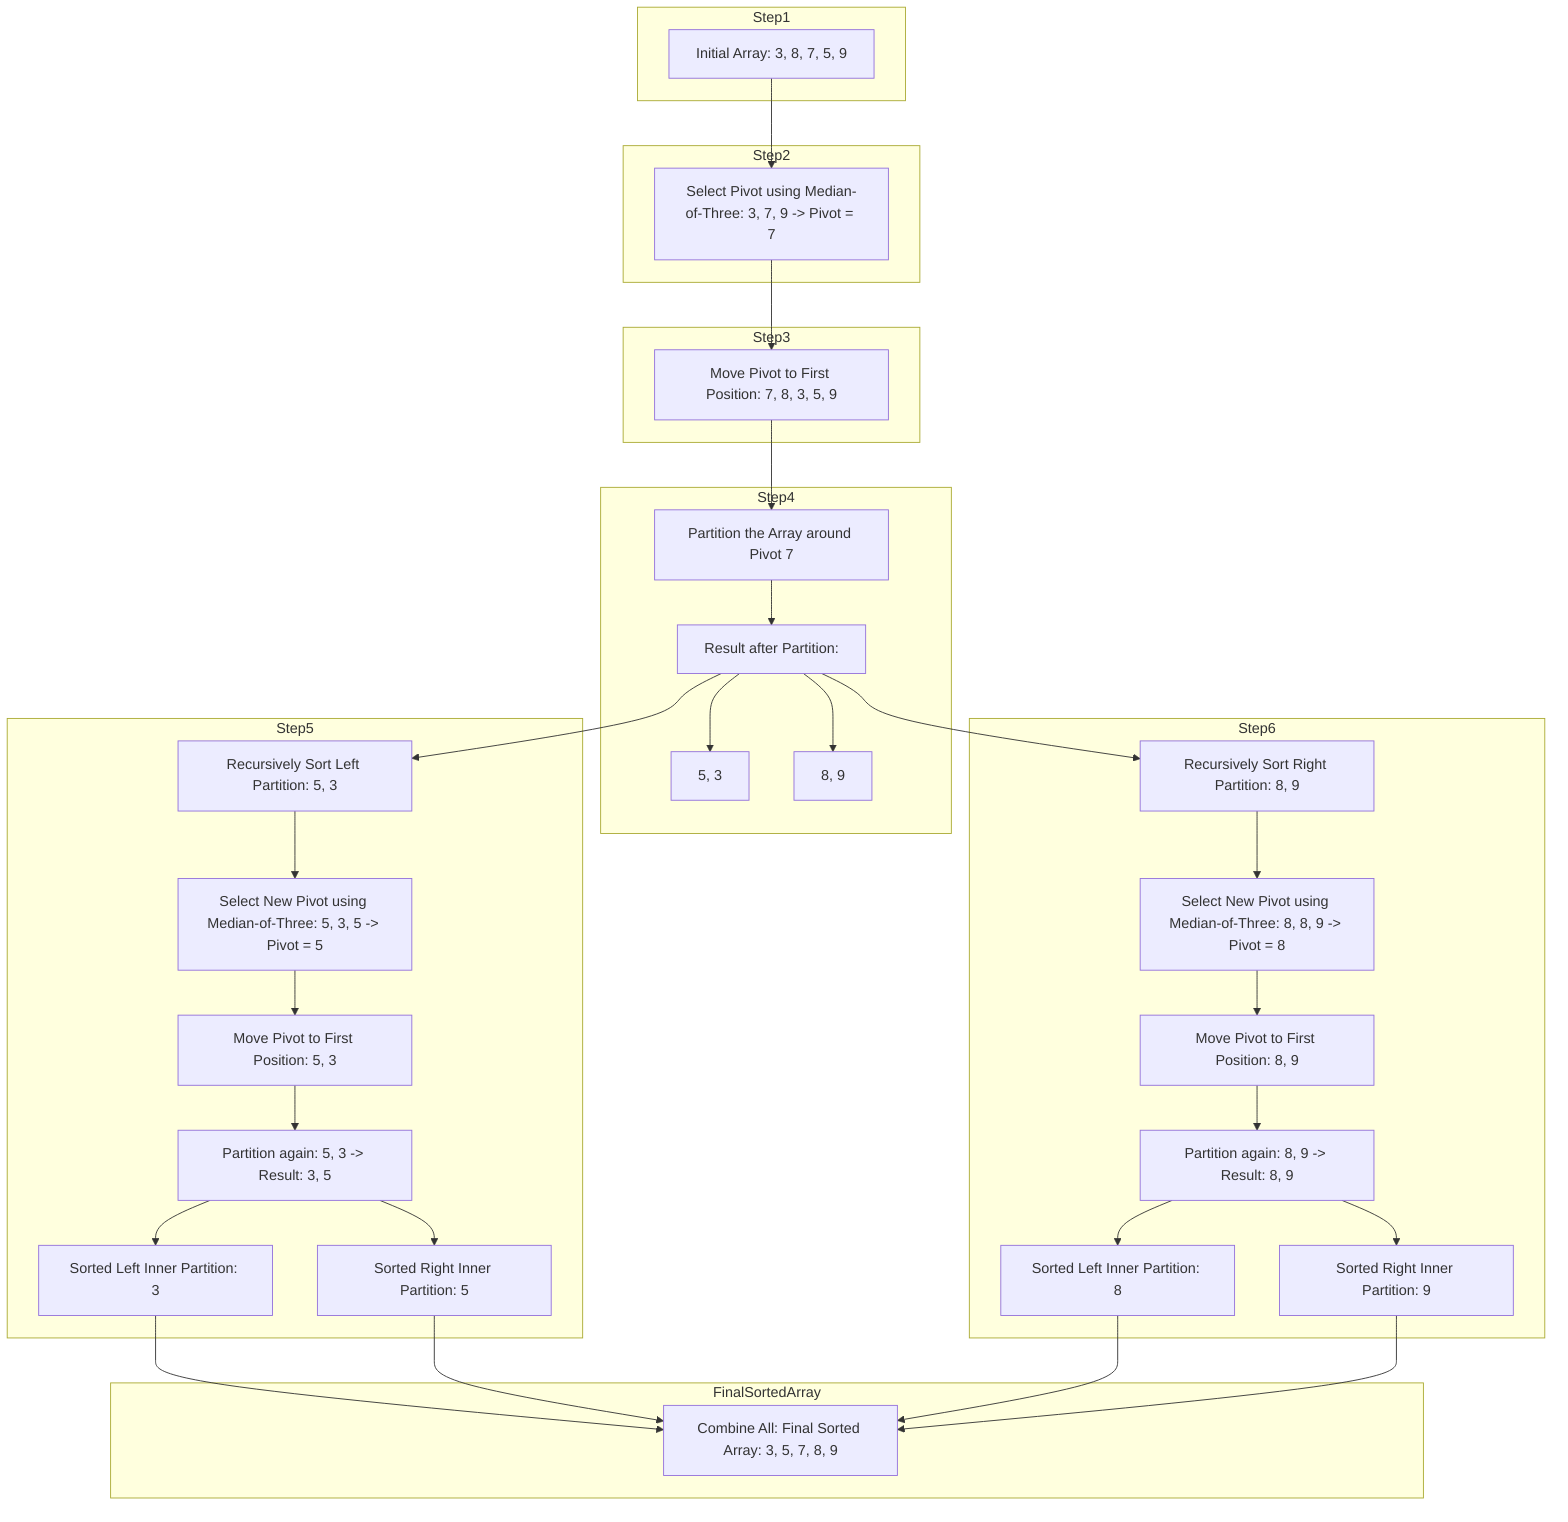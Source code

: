 graph TD

    subgraph Step1
        A[Initial Array: 3, 8, 7, 5, 9]
    end

subgraph Step2
B[Select Pivot using Median-of-Three: 3, 7, 9 -> Pivot = 7]
end

subgraph Step3
C[Move Pivot to First Position: 7, 8, 3, 5, 9]
end

subgraph Step4
D[Partition the Array around Pivot 7]
D1[Result after Partition:]
PIPE1[5, 3]
D1 --> PIPE1
PIPE[ 8, 9]
D1 -->PIPE
end

subgraph Step5
E[Recursively Sort Left Partition: 5, 3]
E1[Select New Pivot using Median-of-Three: 5, 3, 5 -> Pivot = 5]
E2[Move Pivot to First Position: 5, 3]
E3[Partition again: 5, 3 -> Result: 3, 5]
E5[Sorted Left Inner Partition: 3]
E6[Sorted Right Inner Partition: 5]
end

subgraph Step6
F[Recursively Sort Right Partition: 8, 9]
F1[Select New Pivot using Median-of-Three: 8, 8, 9 -> Pivot = 8]
F2[Move Pivot to First Position: 8, 9]
F3[Partition again: 8, 9 -> Result: 8, 9]
F5[Sorted Left Inner Partition: 8]
F6[Sorted Right Inner Partition: 9]
end

subgraph FinalSortedArray
G[Combine All: Final Sorted Array: 3, 5, 7, 8, 9]
end

A --> B
B --> C
C --> D
D --> D1
D1 --> E
D1 --> F
E --> E1
E1 --> E2
E2 --> E3
E3 --> E5
E3 --> E6
F --> F1
F1 --> F2
F2 --> F3
F3 --> F5
F3 --> F6
E5 --> G
E6 --> G
F5 --> G
F6 --> G